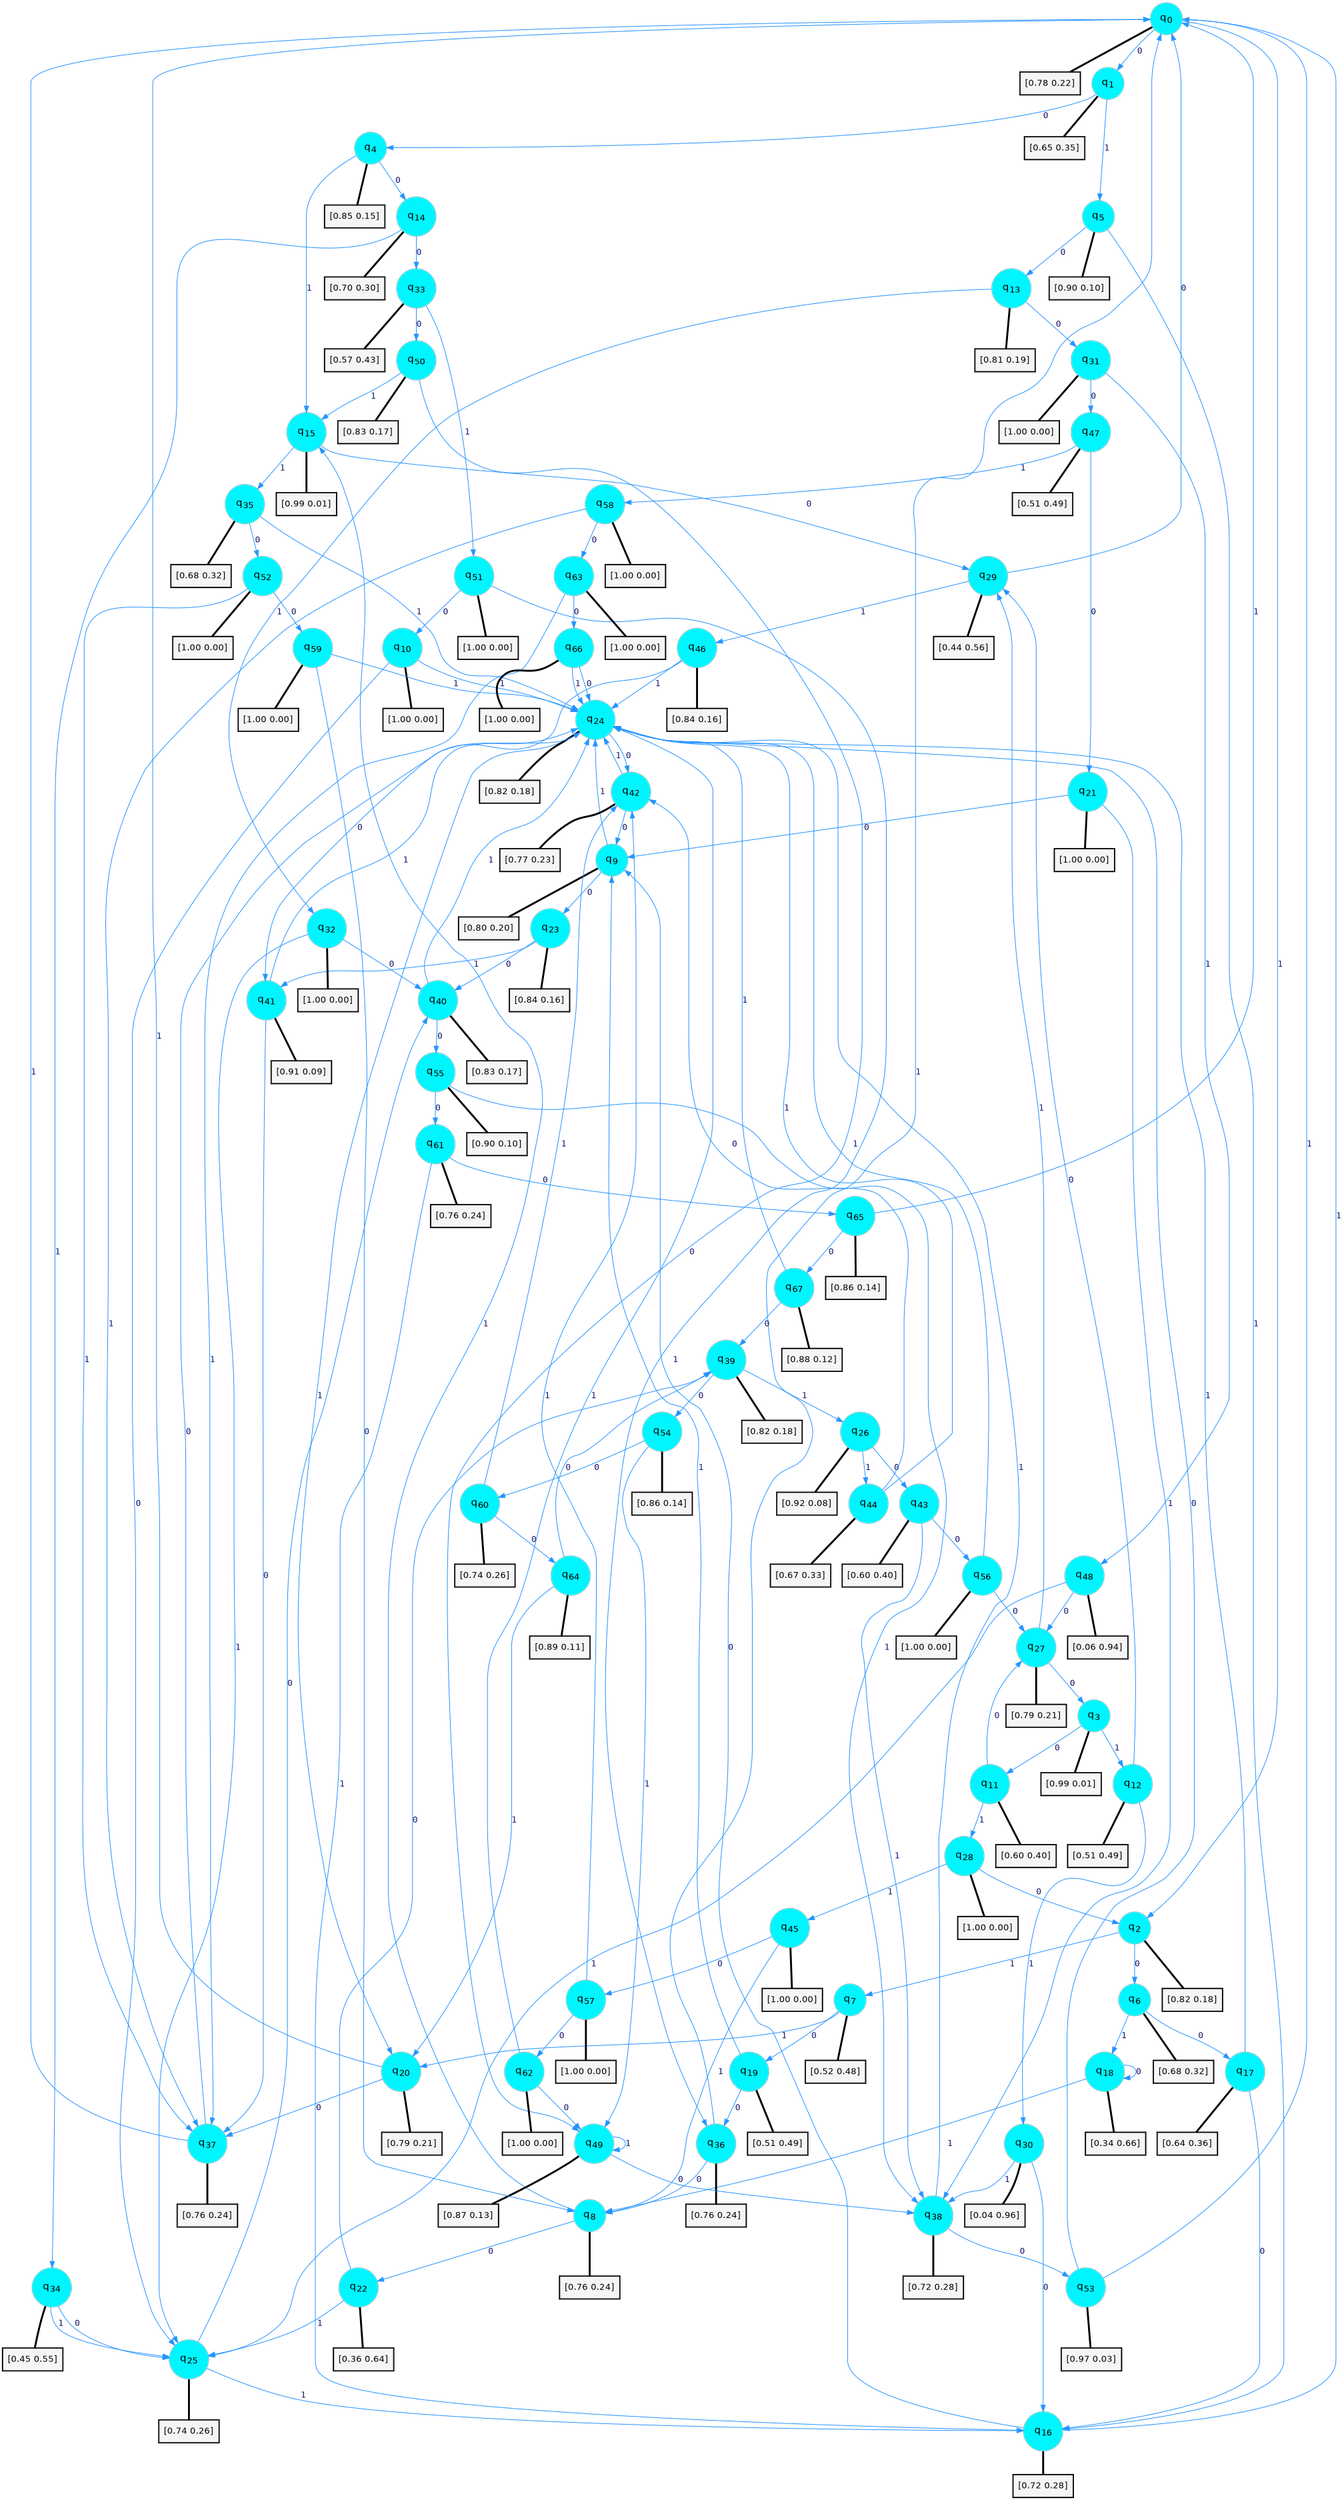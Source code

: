 digraph G {
graph [
bgcolor=transparent, dpi=300, rankdir=TD, size="40,25"];
node [
color=gray, fillcolor=turquoise1, fontcolor=black, fontname=Helvetica, fontsize=16, fontweight=bold, shape=circle, style=filled];
edge [
arrowsize=1, color=dodgerblue1, fontcolor=midnightblue, fontname=courier, fontweight=bold, penwidth=1, style=solid, weight=20];
0[label=<q<SUB>0</SUB>>];
1[label=<q<SUB>1</SUB>>];
2[label=<q<SUB>2</SUB>>];
3[label=<q<SUB>3</SUB>>];
4[label=<q<SUB>4</SUB>>];
5[label=<q<SUB>5</SUB>>];
6[label=<q<SUB>6</SUB>>];
7[label=<q<SUB>7</SUB>>];
8[label=<q<SUB>8</SUB>>];
9[label=<q<SUB>9</SUB>>];
10[label=<q<SUB>10</SUB>>];
11[label=<q<SUB>11</SUB>>];
12[label=<q<SUB>12</SUB>>];
13[label=<q<SUB>13</SUB>>];
14[label=<q<SUB>14</SUB>>];
15[label=<q<SUB>15</SUB>>];
16[label=<q<SUB>16</SUB>>];
17[label=<q<SUB>17</SUB>>];
18[label=<q<SUB>18</SUB>>];
19[label=<q<SUB>19</SUB>>];
20[label=<q<SUB>20</SUB>>];
21[label=<q<SUB>21</SUB>>];
22[label=<q<SUB>22</SUB>>];
23[label=<q<SUB>23</SUB>>];
24[label=<q<SUB>24</SUB>>];
25[label=<q<SUB>25</SUB>>];
26[label=<q<SUB>26</SUB>>];
27[label=<q<SUB>27</SUB>>];
28[label=<q<SUB>28</SUB>>];
29[label=<q<SUB>29</SUB>>];
30[label=<q<SUB>30</SUB>>];
31[label=<q<SUB>31</SUB>>];
32[label=<q<SUB>32</SUB>>];
33[label=<q<SUB>33</SUB>>];
34[label=<q<SUB>34</SUB>>];
35[label=<q<SUB>35</SUB>>];
36[label=<q<SUB>36</SUB>>];
37[label=<q<SUB>37</SUB>>];
38[label=<q<SUB>38</SUB>>];
39[label=<q<SUB>39</SUB>>];
40[label=<q<SUB>40</SUB>>];
41[label=<q<SUB>41</SUB>>];
42[label=<q<SUB>42</SUB>>];
43[label=<q<SUB>43</SUB>>];
44[label=<q<SUB>44</SUB>>];
45[label=<q<SUB>45</SUB>>];
46[label=<q<SUB>46</SUB>>];
47[label=<q<SUB>47</SUB>>];
48[label=<q<SUB>48</SUB>>];
49[label=<q<SUB>49</SUB>>];
50[label=<q<SUB>50</SUB>>];
51[label=<q<SUB>51</SUB>>];
52[label=<q<SUB>52</SUB>>];
53[label=<q<SUB>53</SUB>>];
54[label=<q<SUB>54</SUB>>];
55[label=<q<SUB>55</SUB>>];
56[label=<q<SUB>56</SUB>>];
57[label=<q<SUB>57</SUB>>];
58[label=<q<SUB>58</SUB>>];
59[label=<q<SUB>59</SUB>>];
60[label=<q<SUB>60</SUB>>];
61[label=<q<SUB>61</SUB>>];
62[label=<q<SUB>62</SUB>>];
63[label=<q<SUB>63</SUB>>];
64[label=<q<SUB>64</SUB>>];
65[label=<q<SUB>65</SUB>>];
66[label=<q<SUB>66</SUB>>];
67[label=<q<SUB>67</SUB>>];
68[label="[0.78 0.22]", shape=box,fontcolor=black, fontname=Helvetica, fontsize=14, penwidth=2, fillcolor=whitesmoke,color=black];
69[label="[0.65 0.35]", shape=box,fontcolor=black, fontname=Helvetica, fontsize=14, penwidth=2, fillcolor=whitesmoke,color=black];
70[label="[0.82 0.18]", shape=box,fontcolor=black, fontname=Helvetica, fontsize=14, penwidth=2, fillcolor=whitesmoke,color=black];
71[label="[0.99 0.01]", shape=box,fontcolor=black, fontname=Helvetica, fontsize=14, penwidth=2, fillcolor=whitesmoke,color=black];
72[label="[0.85 0.15]", shape=box,fontcolor=black, fontname=Helvetica, fontsize=14, penwidth=2, fillcolor=whitesmoke,color=black];
73[label="[0.90 0.10]", shape=box,fontcolor=black, fontname=Helvetica, fontsize=14, penwidth=2, fillcolor=whitesmoke,color=black];
74[label="[0.68 0.32]", shape=box,fontcolor=black, fontname=Helvetica, fontsize=14, penwidth=2, fillcolor=whitesmoke,color=black];
75[label="[0.52 0.48]", shape=box,fontcolor=black, fontname=Helvetica, fontsize=14, penwidth=2, fillcolor=whitesmoke,color=black];
76[label="[0.76 0.24]", shape=box,fontcolor=black, fontname=Helvetica, fontsize=14, penwidth=2, fillcolor=whitesmoke,color=black];
77[label="[0.80 0.20]", shape=box,fontcolor=black, fontname=Helvetica, fontsize=14, penwidth=2, fillcolor=whitesmoke,color=black];
78[label="[1.00 0.00]", shape=box,fontcolor=black, fontname=Helvetica, fontsize=14, penwidth=2, fillcolor=whitesmoke,color=black];
79[label="[0.60 0.40]", shape=box,fontcolor=black, fontname=Helvetica, fontsize=14, penwidth=2, fillcolor=whitesmoke,color=black];
80[label="[0.51 0.49]", shape=box,fontcolor=black, fontname=Helvetica, fontsize=14, penwidth=2, fillcolor=whitesmoke,color=black];
81[label="[0.81 0.19]", shape=box,fontcolor=black, fontname=Helvetica, fontsize=14, penwidth=2, fillcolor=whitesmoke,color=black];
82[label="[0.70 0.30]", shape=box,fontcolor=black, fontname=Helvetica, fontsize=14, penwidth=2, fillcolor=whitesmoke,color=black];
83[label="[0.99 0.01]", shape=box,fontcolor=black, fontname=Helvetica, fontsize=14, penwidth=2, fillcolor=whitesmoke,color=black];
84[label="[0.72 0.28]", shape=box,fontcolor=black, fontname=Helvetica, fontsize=14, penwidth=2, fillcolor=whitesmoke,color=black];
85[label="[0.64 0.36]", shape=box,fontcolor=black, fontname=Helvetica, fontsize=14, penwidth=2, fillcolor=whitesmoke,color=black];
86[label="[0.34 0.66]", shape=box,fontcolor=black, fontname=Helvetica, fontsize=14, penwidth=2, fillcolor=whitesmoke,color=black];
87[label="[0.51 0.49]", shape=box,fontcolor=black, fontname=Helvetica, fontsize=14, penwidth=2, fillcolor=whitesmoke,color=black];
88[label="[0.79 0.21]", shape=box,fontcolor=black, fontname=Helvetica, fontsize=14, penwidth=2, fillcolor=whitesmoke,color=black];
89[label="[1.00 0.00]", shape=box,fontcolor=black, fontname=Helvetica, fontsize=14, penwidth=2, fillcolor=whitesmoke,color=black];
90[label="[0.36 0.64]", shape=box,fontcolor=black, fontname=Helvetica, fontsize=14, penwidth=2, fillcolor=whitesmoke,color=black];
91[label="[0.84 0.16]", shape=box,fontcolor=black, fontname=Helvetica, fontsize=14, penwidth=2, fillcolor=whitesmoke,color=black];
92[label="[0.82 0.18]", shape=box,fontcolor=black, fontname=Helvetica, fontsize=14, penwidth=2, fillcolor=whitesmoke,color=black];
93[label="[0.74 0.26]", shape=box,fontcolor=black, fontname=Helvetica, fontsize=14, penwidth=2, fillcolor=whitesmoke,color=black];
94[label="[0.92 0.08]", shape=box,fontcolor=black, fontname=Helvetica, fontsize=14, penwidth=2, fillcolor=whitesmoke,color=black];
95[label="[0.79 0.21]", shape=box,fontcolor=black, fontname=Helvetica, fontsize=14, penwidth=2, fillcolor=whitesmoke,color=black];
96[label="[1.00 0.00]", shape=box,fontcolor=black, fontname=Helvetica, fontsize=14, penwidth=2, fillcolor=whitesmoke,color=black];
97[label="[0.44 0.56]", shape=box,fontcolor=black, fontname=Helvetica, fontsize=14, penwidth=2, fillcolor=whitesmoke,color=black];
98[label="[0.04 0.96]", shape=box,fontcolor=black, fontname=Helvetica, fontsize=14, penwidth=2, fillcolor=whitesmoke,color=black];
99[label="[1.00 0.00]", shape=box,fontcolor=black, fontname=Helvetica, fontsize=14, penwidth=2, fillcolor=whitesmoke,color=black];
100[label="[1.00 0.00]", shape=box,fontcolor=black, fontname=Helvetica, fontsize=14, penwidth=2, fillcolor=whitesmoke,color=black];
101[label="[0.57 0.43]", shape=box,fontcolor=black, fontname=Helvetica, fontsize=14, penwidth=2, fillcolor=whitesmoke,color=black];
102[label="[0.45 0.55]", shape=box,fontcolor=black, fontname=Helvetica, fontsize=14, penwidth=2, fillcolor=whitesmoke,color=black];
103[label="[0.68 0.32]", shape=box,fontcolor=black, fontname=Helvetica, fontsize=14, penwidth=2, fillcolor=whitesmoke,color=black];
104[label="[0.76 0.24]", shape=box,fontcolor=black, fontname=Helvetica, fontsize=14, penwidth=2, fillcolor=whitesmoke,color=black];
105[label="[0.76 0.24]", shape=box,fontcolor=black, fontname=Helvetica, fontsize=14, penwidth=2, fillcolor=whitesmoke,color=black];
106[label="[0.72 0.28]", shape=box,fontcolor=black, fontname=Helvetica, fontsize=14, penwidth=2, fillcolor=whitesmoke,color=black];
107[label="[0.82 0.18]", shape=box,fontcolor=black, fontname=Helvetica, fontsize=14, penwidth=2, fillcolor=whitesmoke,color=black];
108[label="[0.83 0.17]", shape=box,fontcolor=black, fontname=Helvetica, fontsize=14, penwidth=2, fillcolor=whitesmoke,color=black];
109[label="[0.91 0.09]", shape=box,fontcolor=black, fontname=Helvetica, fontsize=14, penwidth=2, fillcolor=whitesmoke,color=black];
110[label="[0.77 0.23]", shape=box,fontcolor=black, fontname=Helvetica, fontsize=14, penwidth=2, fillcolor=whitesmoke,color=black];
111[label="[0.60 0.40]", shape=box,fontcolor=black, fontname=Helvetica, fontsize=14, penwidth=2, fillcolor=whitesmoke,color=black];
112[label="[0.67 0.33]", shape=box,fontcolor=black, fontname=Helvetica, fontsize=14, penwidth=2, fillcolor=whitesmoke,color=black];
113[label="[1.00 0.00]", shape=box,fontcolor=black, fontname=Helvetica, fontsize=14, penwidth=2, fillcolor=whitesmoke,color=black];
114[label="[0.84 0.16]", shape=box,fontcolor=black, fontname=Helvetica, fontsize=14, penwidth=2, fillcolor=whitesmoke,color=black];
115[label="[0.51 0.49]", shape=box,fontcolor=black, fontname=Helvetica, fontsize=14, penwidth=2, fillcolor=whitesmoke,color=black];
116[label="[0.06 0.94]", shape=box,fontcolor=black, fontname=Helvetica, fontsize=14, penwidth=2, fillcolor=whitesmoke,color=black];
117[label="[0.87 0.13]", shape=box,fontcolor=black, fontname=Helvetica, fontsize=14, penwidth=2, fillcolor=whitesmoke,color=black];
118[label="[0.83 0.17]", shape=box,fontcolor=black, fontname=Helvetica, fontsize=14, penwidth=2, fillcolor=whitesmoke,color=black];
119[label="[1.00 0.00]", shape=box,fontcolor=black, fontname=Helvetica, fontsize=14, penwidth=2, fillcolor=whitesmoke,color=black];
120[label="[1.00 0.00]", shape=box,fontcolor=black, fontname=Helvetica, fontsize=14, penwidth=2, fillcolor=whitesmoke,color=black];
121[label="[0.97 0.03]", shape=box,fontcolor=black, fontname=Helvetica, fontsize=14, penwidth=2, fillcolor=whitesmoke,color=black];
122[label="[0.86 0.14]", shape=box,fontcolor=black, fontname=Helvetica, fontsize=14, penwidth=2, fillcolor=whitesmoke,color=black];
123[label="[0.90 0.10]", shape=box,fontcolor=black, fontname=Helvetica, fontsize=14, penwidth=2, fillcolor=whitesmoke,color=black];
124[label="[1.00 0.00]", shape=box,fontcolor=black, fontname=Helvetica, fontsize=14, penwidth=2, fillcolor=whitesmoke,color=black];
125[label="[1.00 0.00]", shape=box,fontcolor=black, fontname=Helvetica, fontsize=14, penwidth=2, fillcolor=whitesmoke,color=black];
126[label="[1.00 0.00]", shape=box,fontcolor=black, fontname=Helvetica, fontsize=14, penwidth=2, fillcolor=whitesmoke,color=black];
127[label="[1.00 0.00]", shape=box,fontcolor=black, fontname=Helvetica, fontsize=14, penwidth=2, fillcolor=whitesmoke,color=black];
128[label="[0.74 0.26]", shape=box,fontcolor=black, fontname=Helvetica, fontsize=14, penwidth=2, fillcolor=whitesmoke,color=black];
129[label="[0.76 0.24]", shape=box,fontcolor=black, fontname=Helvetica, fontsize=14, penwidth=2, fillcolor=whitesmoke,color=black];
130[label="[1.00 0.00]", shape=box,fontcolor=black, fontname=Helvetica, fontsize=14, penwidth=2, fillcolor=whitesmoke,color=black];
131[label="[1.00 0.00]", shape=box,fontcolor=black, fontname=Helvetica, fontsize=14, penwidth=2, fillcolor=whitesmoke,color=black];
132[label="[0.89 0.11]", shape=box,fontcolor=black, fontname=Helvetica, fontsize=14, penwidth=2, fillcolor=whitesmoke,color=black];
133[label="[0.86 0.14]", shape=box,fontcolor=black, fontname=Helvetica, fontsize=14, penwidth=2, fillcolor=whitesmoke,color=black];
134[label="[1.00 0.00]", shape=box,fontcolor=black, fontname=Helvetica, fontsize=14, penwidth=2, fillcolor=whitesmoke,color=black];
135[label="[0.88 0.12]", shape=box,fontcolor=black, fontname=Helvetica, fontsize=14, penwidth=2, fillcolor=whitesmoke,color=black];
0->1 [label=0];
0->2 [label=1];
0->68 [arrowhead=none, penwidth=3,color=black];
1->4 [label=0];
1->5 [label=1];
1->69 [arrowhead=none, penwidth=3,color=black];
2->6 [label=0];
2->7 [label=1];
2->70 [arrowhead=none, penwidth=3,color=black];
3->11 [label=0];
3->12 [label=1];
3->71 [arrowhead=none, penwidth=3,color=black];
4->14 [label=0];
4->15 [label=1];
4->72 [arrowhead=none, penwidth=3,color=black];
5->13 [label=0];
5->16 [label=1];
5->73 [arrowhead=none, penwidth=3,color=black];
6->17 [label=0];
6->18 [label=1];
6->74 [arrowhead=none, penwidth=3,color=black];
7->19 [label=0];
7->20 [label=1];
7->75 [arrowhead=none, penwidth=3,color=black];
8->22 [label=0];
8->15 [label=1];
8->76 [arrowhead=none, penwidth=3,color=black];
9->23 [label=0];
9->24 [label=1];
9->77 [arrowhead=none, penwidth=3,color=black];
10->25 [label=0];
10->24 [label=1];
10->78 [arrowhead=none, penwidth=3,color=black];
11->27 [label=0];
11->28 [label=1];
11->79 [arrowhead=none, penwidth=3,color=black];
12->29 [label=0];
12->30 [label=1];
12->80 [arrowhead=none, penwidth=3,color=black];
13->31 [label=0];
13->32 [label=1];
13->81 [arrowhead=none, penwidth=3,color=black];
14->33 [label=0];
14->34 [label=1];
14->82 [arrowhead=none, penwidth=3,color=black];
15->29 [label=0];
15->35 [label=1];
15->83 [arrowhead=none, penwidth=3,color=black];
16->9 [label=0];
16->0 [label=1];
16->84 [arrowhead=none, penwidth=3,color=black];
17->16 [label=0];
17->24 [label=1];
17->85 [arrowhead=none, penwidth=3,color=black];
18->18 [label=0];
18->8 [label=1];
18->86 [arrowhead=none, penwidth=3,color=black];
19->36 [label=0];
19->9 [label=1];
19->87 [arrowhead=none, penwidth=3,color=black];
20->37 [label=0];
20->0 [label=1];
20->88 [arrowhead=none, penwidth=3,color=black];
21->9 [label=0];
21->38 [label=1];
21->89 [arrowhead=none, penwidth=3,color=black];
22->39 [label=0];
22->25 [label=1];
22->90 [arrowhead=none, penwidth=3,color=black];
23->40 [label=0];
23->41 [label=1];
23->91 [arrowhead=none, penwidth=3,color=black];
24->42 [label=0];
24->20 [label=1];
24->92 [arrowhead=none, penwidth=3,color=black];
25->40 [label=0];
25->16 [label=1];
25->93 [arrowhead=none, penwidth=3,color=black];
26->43 [label=0];
26->44 [label=1];
26->94 [arrowhead=none, penwidth=3,color=black];
27->3 [label=0];
27->29 [label=1];
27->95 [arrowhead=none, penwidth=3,color=black];
28->2 [label=0];
28->45 [label=1];
28->96 [arrowhead=none, penwidth=3,color=black];
29->0 [label=0];
29->46 [label=1];
29->97 [arrowhead=none, penwidth=3,color=black];
30->16 [label=0];
30->38 [label=1];
30->98 [arrowhead=none, penwidth=3,color=black];
31->47 [label=0];
31->48 [label=1];
31->99 [arrowhead=none, penwidth=3,color=black];
32->40 [label=0];
32->25 [label=1];
32->100 [arrowhead=none, penwidth=3,color=black];
33->50 [label=0];
33->51 [label=1];
33->101 [arrowhead=none, penwidth=3,color=black];
34->25 [label=0];
34->25 [label=1];
34->102 [arrowhead=none, penwidth=3,color=black];
35->52 [label=0];
35->24 [label=1];
35->103 [arrowhead=none, penwidth=3,color=black];
36->8 [label=0];
36->0 [label=1];
36->104 [arrowhead=none, penwidth=3,color=black];
37->24 [label=0];
37->0 [label=1];
37->105 [arrowhead=none, penwidth=3,color=black];
38->53 [label=0];
38->24 [label=1];
38->106 [arrowhead=none, penwidth=3,color=black];
39->54 [label=0];
39->26 [label=1];
39->107 [arrowhead=none, penwidth=3,color=black];
40->55 [label=0];
40->24 [label=1];
40->108 [arrowhead=none, penwidth=3,color=black];
41->37 [label=0];
41->24 [label=1];
41->109 [arrowhead=none, penwidth=3,color=black];
42->9 [label=0];
42->24 [label=1];
42->110 [arrowhead=none, penwidth=3,color=black];
43->56 [label=0];
43->38 [label=1];
43->111 [arrowhead=none, penwidth=3,color=black];
44->42 [label=0];
44->24 [label=1];
44->112 [arrowhead=none, penwidth=3,color=black];
45->57 [label=0];
45->8 [label=1];
45->113 [arrowhead=none, penwidth=3,color=black];
46->41 [label=0];
46->24 [label=1];
46->114 [arrowhead=none, penwidth=3,color=black];
47->21 [label=0];
47->58 [label=1];
47->115 [arrowhead=none, penwidth=3,color=black];
48->27 [label=0];
48->25 [label=1];
48->116 [arrowhead=none, penwidth=3,color=black];
49->38 [label=0];
49->49 [label=1];
49->117 [arrowhead=none, penwidth=3,color=black];
50->49 [label=0];
50->15 [label=1];
50->118 [arrowhead=none, penwidth=3,color=black];
51->10 [label=0];
51->36 [label=1];
51->119 [arrowhead=none, penwidth=3,color=black];
52->59 [label=0];
52->37 [label=1];
52->120 [arrowhead=none, penwidth=3,color=black];
53->24 [label=0];
53->0 [label=1];
53->121 [arrowhead=none, penwidth=3,color=black];
54->60 [label=0];
54->49 [label=1];
54->122 [arrowhead=none, penwidth=3,color=black];
55->61 [label=0];
55->38 [label=1];
55->123 [arrowhead=none, penwidth=3,color=black];
56->27 [label=0];
56->24 [label=1];
56->124 [arrowhead=none, penwidth=3,color=black];
57->62 [label=0];
57->42 [label=1];
57->125 [arrowhead=none, penwidth=3,color=black];
58->63 [label=0];
58->37 [label=1];
58->126 [arrowhead=none, penwidth=3,color=black];
59->8 [label=0];
59->24 [label=1];
59->127 [arrowhead=none, penwidth=3,color=black];
60->64 [label=0];
60->42 [label=1];
60->128 [arrowhead=none, penwidth=3,color=black];
61->65 [label=0];
61->16 [label=1];
61->129 [arrowhead=none, penwidth=3,color=black];
62->49 [label=0];
62->24 [label=1];
62->130 [arrowhead=none, penwidth=3,color=black];
63->66 [label=0];
63->37 [label=1];
63->131 [arrowhead=none, penwidth=3,color=black];
64->39 [label=0];
64->20 [label=1];
64->132 [arrowhead=none, penwidth=3,color=black];
65->67 [label=0];
65->0 [label=1];
65->133 [arrowhead=none, penwidth=3,color=black];
66->24 [label=0];
66->24 [label=1];
66->134 [arrowhead=none, penwidth=3,color=black];
67->39 [label=0];
67->24 [label=1];
67->135 [arrowhead=none, penwidth=3,color=black];
}

